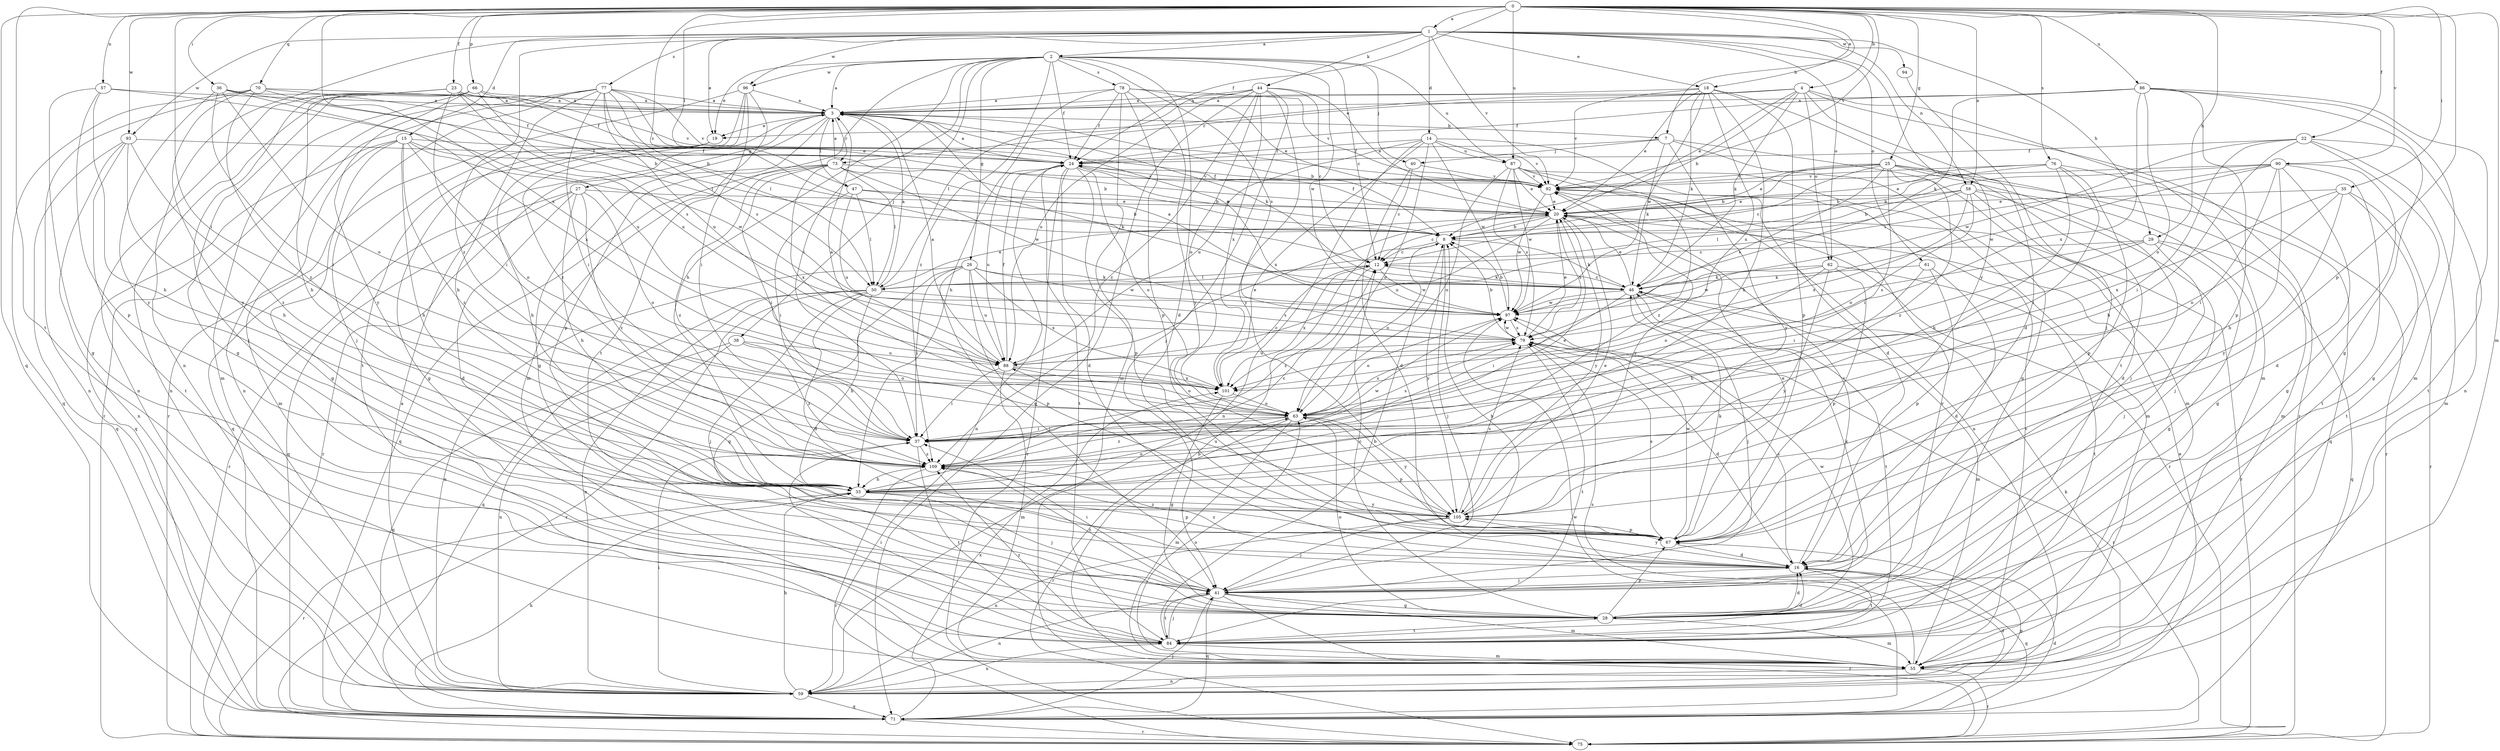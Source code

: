 strict digraph  {
0;
1;
2;
3;
4;
7;
8;
12;
14;
15;
16;
18;
19;
20;
22;
23;
24;
25;
26;
27;
28;
29;
33;
35;
36;
37;
38;
40;
41;
44;
46;
47;
50;
55;
57;
58;
59;
61;
62;
63;
66;
67;
70;
71;
73;
75;
76;
77;
78;
79;
84;
86;
87;
88;
90;
92;
93;
94;
96;
97;
101;
105;
109;
0 -> 1  [label=a];
0 -> 4  [label=b];
0 -> 7  [label=b];
0 -> 12  [label=c];
0 -> 18  [label=e];
0 -> 22  [label=f];
0 -> 23  [label=f];
0 -> 24  [label=f];
0 -> 25  [label=g];
0 -> 29  [label=h];
0 -> 35  [label=i];
0 -> 36  [label=i];
0 -> 37  [label=i];
0 -> 47  [label=l];
0 -> 55  [label=m];
0 -> 57  [label=n];
0 -> 58  [label=n];
0 -> 66  [label=p];
0 -> 67  [label=p];
0 -> 70  [label=q];
0 -> 71  [label=q];
0 -> 76  [label=s];
0 -> 84  [label=t];
0 -> 86  [label=u];
0 -> 87  [label=u];
0 -> 90  [label=v];
0 -> 92  [label=v];
0 -> 93  [label=w];
0 -> 101  [label=x];
1 -> 2  [label=a];
1 -> 14  [label=d];
1 -> 15  [label=d];
1 -> 18  [label=e];
1 -> 19  [label=e];
1 -> 29  [label=h];
1 -> 44  [label=k];
1 -> 58  [label=n];
1 -> 59  [label=n];
1 -> 61  [label=o];
1 -> 62  [label=o];
1 -> 77  [label=s];
1 -> 92  [label=v];
1 -> 93  [label=w];
1 -> 94  [label=w];
1 -> 96  [label=w];
1 -> 105  [label=y];
1 -> 109  [label=z];
2 -> 3  [label=a];
2 -> 12  [label=c];
2 -> 16  [label=d];
2 -> 19  [label=e];
2 -> 24  [label=f];
2 -> 26  [label=g];
2 -> 33  [label=h];
2 -> 37  [label=i];
2 -> 38  [label=j];
2 -> 40  [label=j];
2 -> 78  [label=s];
2 -> 79  [label=s];
2 -> 84  [label=t];
2 -> 87  [label=u];
2 -> 96  [label=w];
2 -> 97  [label=w];
2 -> 109  [label=z];
3 -> 7  [label=b];
3 -> 8  [label=b];
3 -> 19  [label=e];
3 -> 27  [label=g];
3 -> 28  [label=g];
3 -> 46  [label=k];
3 -> 47  [label=l];
3 -> 67  [label=p];
3 -> 73  [label=r];
4 -> 3  [label=a];
4 -> 8  [label=b];
4 -> 16  [label=d];
4 -> 19  [label=e];
4 -> 20  [label=e];
4 -> 46  [label=k];
4 -> 55  [label=m];
4 -> 62  [label=o];
4 -> 73  [label=r];
4 -> 75  [label=r];
7 -> 24  [label=f];
7 -> 28  [label=g];
7 -> 40  [label=j];
7 -> 46  [label=k];
7 -> 55  [label=m];
7 -> 105  [label=y];
8 -> 12  [label=c];
8 -> 41  [label=j];
8 -> 46  [label=k];
8 -> 63  [label=o];
8 -> 105  [label=y];
12 -> 46  [label=k];
12 -> 50  [label=l];
12 -> 97  [label=w];
12 -> 101  [label=x];
12 -> 109  [label=z];
14 -> 16  [label=d];
14 -> 24  [label=f];
14 -> 59  [label=n];
14 -> 63  [label=o];
14 -> 87  [label=u];
14 -> 88  [label=u];
14 -> 92  [label=v];
14 -> 97  [label=w];
14 -> 101  [label=x];
15 -> 8  [label=b];
15 -> 24  [label=f];
15 -> 28  [label=g];
15 -> 33  [label=h];
15 -> 55  [label=m];
15 -> 63  [label=o];
15 -> 71  [label=q];
15 -> 97  [label=w];
15 -> 109  [label=z];
16 -> 41  [label=j];
16 -> 71  [label=q];
16 -> 79  [label=s];
16 -> 84  [label=t];
16 -> 92  [label=v];
16 -> 105  [label=y];
16 -> 109  [label=z];
18 -> 3  [label=a];
18 -> 20  [label=e];
18 -> 33  [label=h];
18 -> 46  [label=k];
18 -> 67  [label=p];
18 -> 84  [label=t];
18 -> 92  [label=v];
18 -> 97  [label=w];
18 -> 101  [label=x];
19 -> 28  [label=g];
19 -> 33  [label=h];
19 -> 71  [label=q];
20 -> 8  [label=b];
20 -> 12  [label=c];
20 -> 24  [label=f];
20 -> 75  [label=r];
20 -> 79  [label=s];
20 -> 88  [label=u];
20 -> 105  [label=y];
22 -> 24  [label=f];
22 -> 28  [label=g];
22 -> 33  [label=h];
22 -> 37  [label=i];
22 -> 55  [label=m];
22 -> 84  [label=t];
22 -> 97  [label=w];
23 -> 3  [label=a];
23 -> 8  [label=b];
23 -> 24  [label=f];
23 -> 33  [label=h];
23 -> 37  [label=i];
23 -> 41  [label=j];
23 -> 59  [label=n];
23 -> 79  [label=s];
24 -> 3  [label=a];
24 -> 8  [label=b];
24 -> 16  [label=d];
24 -> 59  [label=n];
24 -> 63  [label=o];
24 -> 67  [label=p];
24 -> 75  [label=r];
24 -> 84  [label=t];
24 -> 88  [label=u];
24 -> 92  [label=v];
25 -> 8  [label=b];
25 -> 12  [label=c];
25 -> 20  [label=e];
25 -> 37  [label=i];
25 -> 41  [label=j];
25 -> 55  [label=m];
25 -> 71  [label=q];
25 -> 79  [label=s];
25 -> 92  [label=v];
25 -> 109  [label=z];
26 -> 28  [label=g];
26 -> 37  [label=i];
26 -> 41  [label=j];
26 -> 46  [label=k];
26 -> 59  [label=n];
26 -> 67  [label=p];
26 -> 88  [label=u];
26 -> 97  [label=w];
26 -> 101  [label=x];
27 -> 16  [label=d];
27 -> 20  [label=e];
27 -> 33  [label=h];
27 -> 63  [label=o];
27 -> 71  [label=q];
27 -> 75  [label=r];
27 -> 109  [label=z];
28 -> 12  [label=c];
28 -> 16  [label=d];
28 -> 55  [label=m];
28 -> 63  [label=o];
28 -> 67  [label=p];
28 -> 84  [label=t];
28 -> 92  [label=v];
28 -> 97  [label=w];
29 -> 12  [label=c];
29 -> 28  [label=g];
29 -> 37  [label=i];
29 -> 41  [label=j];
29 -> 71  [label=q];
29 -> 79  [label=s];
33 -> 12  [label=c];
33 -> 41  [label=j];
33 -> 63  [label=o];
33 -> 67  [label=p];
33 -> 75  [label=r];
33 -> 105  [label=y];
35 -> 20  [label=e];
35 -> 63  [label=o];
35 -> 75  [label=r];
35 -> 84  [label=t];
35 -> 101  [label=x];
35 -> 105  [label=y];
36 -> 3  [label=a];
36 -> 8  [label=b];
36 -> 37  [label=i];
36 -> 63  [label=o];
36 -> 101  [label=x];
36 -> 105  [label=y];
37 -> 79  [label=s];
37 -> 84  [label=t];
37 -> 109  [label=z];
38 -> 59  [label=n];
38 -> 63  [label=o];
38 -> 71  [label=q];
38 -> 88  [label=u];
38 -> 109  [label=z];
40 -> 12  [label=c];
40 -> 16  [label=d];
40 -> 92  [label=v];
41 -> 8  [label=b];
41 -> 28  [label=g];
41 -> 37  [label=i];
41 -> 46  [label=k];
41 -> 55  [label=m];
41 -> 59  [label=n];
41 -> 71  [label=q];
41 -> 75  [label=r];
41 -> 84  [label=t];
41 -> 109  [label=z];
44 -> 3  [label=a];
44 -> 12  [label=c];
44 -> 20  [label=e];
44 -> 41  [label=j];
44 -> 50  [label=l];
44 -> 63  [label=o];
44 -> 71  [label=q];
44 -> 88  [label=u];
44 -> 101  [label=x];
44 -> 105  [label=y];
44 -> 109  [label=z];
46 -> 3  [label=a];
46 -> 12  [label=c];
46 -> 20  [label=e];
46 -> 37  [label=i];
46 -> 41  [label=j];
46 -> 55  [label=m];
46 -> 84  [label=t];
46 -> 97  [label=w];
47 -> 8  [label=b];
47 -> 20  [label=e];
47 -> 37  [label=i];
47 -> 50  [label=l];
47 -> 88  [label=u];
50 -> 3  [label=a];
50 -> 16  [label=d];
50 -> 20  [label=e];
50 -> 33  [label=h];
50 -> 41  [label=j];
50 -> 59  [label=n];
50 -> 71  [label=q];
50 -> 75  [label=r];
50 -> 79  [label=s];
55 -> 8  [label=b];
55 -> 59  [label=n];
55 -> 63  [label=o];
55 -> 75  [label=r];
55 -> 79  [label=s];
55 -> 92  [label=v];
57 -> 3  [label=a];
57 -> 28  [label=g];
57 -> 33  [label=h];
57 -> 67  [label=p];
57 -> 88  [label=u];
58 -> 8  [label=b];
58 -> 16  [label=d];
58 -> 20  [label=e];
58 -> 28  [label=g];
58 -> 41  [label=j];
58 -> 50  [label=l];
58 -> 63  [label=o];
58 -> 101  [label=x];
59 -> 3  [label=a];
59 -> 16  [label=d];
59 -> 20  [label=e];
59 -> 33  [label=h];
59 -> 37  [label=i];
59 -> 46  [label=k];
59 -> 71  [label=q];
61 -> 16  [label=d];
61 -> 33  [label=h];
61 -> 46  [label=k];
61 -> 67  [label=p];
62 -> 46  [label=k];
62 -> 63  [label=o];
62 -> 67  [label=p];
62 -> 84  [label=t];
62 -> 97  [label=w];
62 -> 105  [label=y];
63 -> 37  [label=i];
63 -> 55  [label=m];
63 -> 67  [label=p];
63 -> 75  [label=r];
63 -> 79  [label=s];
63 -> 105  [label=y];
63 -> 109  [label=z];
66 -> 3  [label=a];
66 -> 28  [label=g];
66 -> 50  [label=l];
66 -> 55  [label=m];
66 -> 59  [label=n];
66 -> 92  [label=v];
66 -> 105  [label=y];
67 -> 16  [label=d];
67 -> 20  [label=e];
67 -> 46  [label=k];
67 -> 79  [label=s];
67 -> 97  [label=w];
67 -> 109  [label=z];
70 -> 3  [label=a];
70 -> 24  [label=f];
70 -> 59  [label=n];
70 -> 71  [label=q];
70 -> 88  [label=u];
70 -> 105  [label=y];
70 -> 109  [label=z];
71 -> 16  [label=d];
71 -> 33  [label=h];
71 -> 41  [label=j];
71 -> 67  [label=p];
71 -> 75  [label=r];
71 -> 97  [label=w];
71 -> 101  [label=x];
73 -> 3  [label=a];
73 -> 37  [label=i];
73 -> 46  [label=k];
73 -> 50  [label=l];
73 -> 71  [label=q];
73 -> 75  [label=r];
73 -> 92  [label=v];
73 -> 97  [label=w];
73 -> 101  [label=x];
73 -> 109  [label=z];
76 -> 8  [label=b];
76 -> 20  [label=e];
76 -> 33  [label=h];
76 -> 37  [label=i];
76 -> 67  [label=p];
76 -> 75  [label=r];
76 -> 92  [label=v];
77 -> 3  [label=a];
77 -> 20  [label=e];
77 -> 33  [label=h];
77 -> 37  [label=i];
77 -> 41  [label=j];
77 -> 50  [label=l];
77 -> 59  [label=n];
77 -> 75  [label=r];
77 -> 79  [label=s];
77 -> 88  [label=u];
77 -> 92  [label=v];
78 -> 3  [label=a];
78 -> 20  [label=e];
78 -> 24  [label=f];
78 -> 33  [label=h];
78 -> 55  [label=m];
78 -> 67  [label=p];
78 -> 92  [label=v];
78 -> 105  [label=y];
79 -> 8  [label=b];
79 -> 16  [label=d];
79 -> 20  [label=e];
79 -> 75  [label=r];
79 -> 84  [label=t];
79 -> 88  [label=u];
79 -> 97  [label=w];
84 -> 8  [label=b];
84 -> 16  [label=d];
84 -> 37  [label=i];
84 -> 41  [label=j];
84 -> 55  [label=m];
84 -> 59  [label=n];
84 -> 109  [label=z];
86 -> 3  [label=a];
86 -> 24  [label=f];
86 -> 28  [label=g];
86 -> 46  [label=k];
86 -> 55  [label=m];
86 -> 59  [label=n];
86 -> 63  [label=o];
86 -> 67  [label=p];
86 -> 101  [label=x];
87 -> 20  [label=e];
87 -> 55  [label=m];
87 -> 59  [label=n];
87 -> 63  [label=o];
87 -> 79  [label=s];
87 -> 92  [label=v];
87 -> 97  [label=w];
87 -> 109  [label=z];
88 -> 3  [label=a];
88 -> 20  [label=e];
88 -> 24  [label=f];
88 -> 37  [label=i];
88 -> 55  [label=m];
88 -> 63  [label=o];
88 -> 101  [label=x];
90 -> 8  [label=b];
90 -> 16  [label=d];
90 -> 28  [label=g];
90 -> 33  [label=h];
90 -> 37  [label=i];
90 -> 50  [label=l];
90 -> 84  [label=t];
90 -> 92  [label=v];
90 -> 97  [label=w];
92 -> 20  [label=e];
92 -> 24  [label=f];
92 -> 75  [label=r];
92 -> 97  [label=w];
93 -> 24  [label=f];
93 -> 33  [label=h];
93 -> 59  [label=n];
93 -> 71  [label=q];
93 -> 84  [label=t];
93 -> 109  [label=z];
94 -> 41  [label=j];
96 -> 3  [label=a];
96 -> 37  [label=i];
96 -> 55  [label=m];
96 -> 75  [label=r];
96 -> 84  [label=t];
96 -> 109  [label=z];
97 -> 3  [label=a];
97 -> 8  [label=b];
97 -> 63  [label=o];
97 -> 79  [label=s];
101 -> 3  [label=a];
101 -> 12  [label=c];
101 -> 28  [label=g];
101 -> 63  [label=o];
105 -> 20  [label=e];
105 -> 41  [label=j];
105 -> 59  [label=n];
105 -> 67  [label=p];
105 -> 79  [label=s];
105 -> 88  [label=u];
105 -> 92  [label=v];
109 -> 20  [label=e];
109 -> 33  [label=h];
109 -> 75  [label=r];
109 -> 97  [label=w];
}
